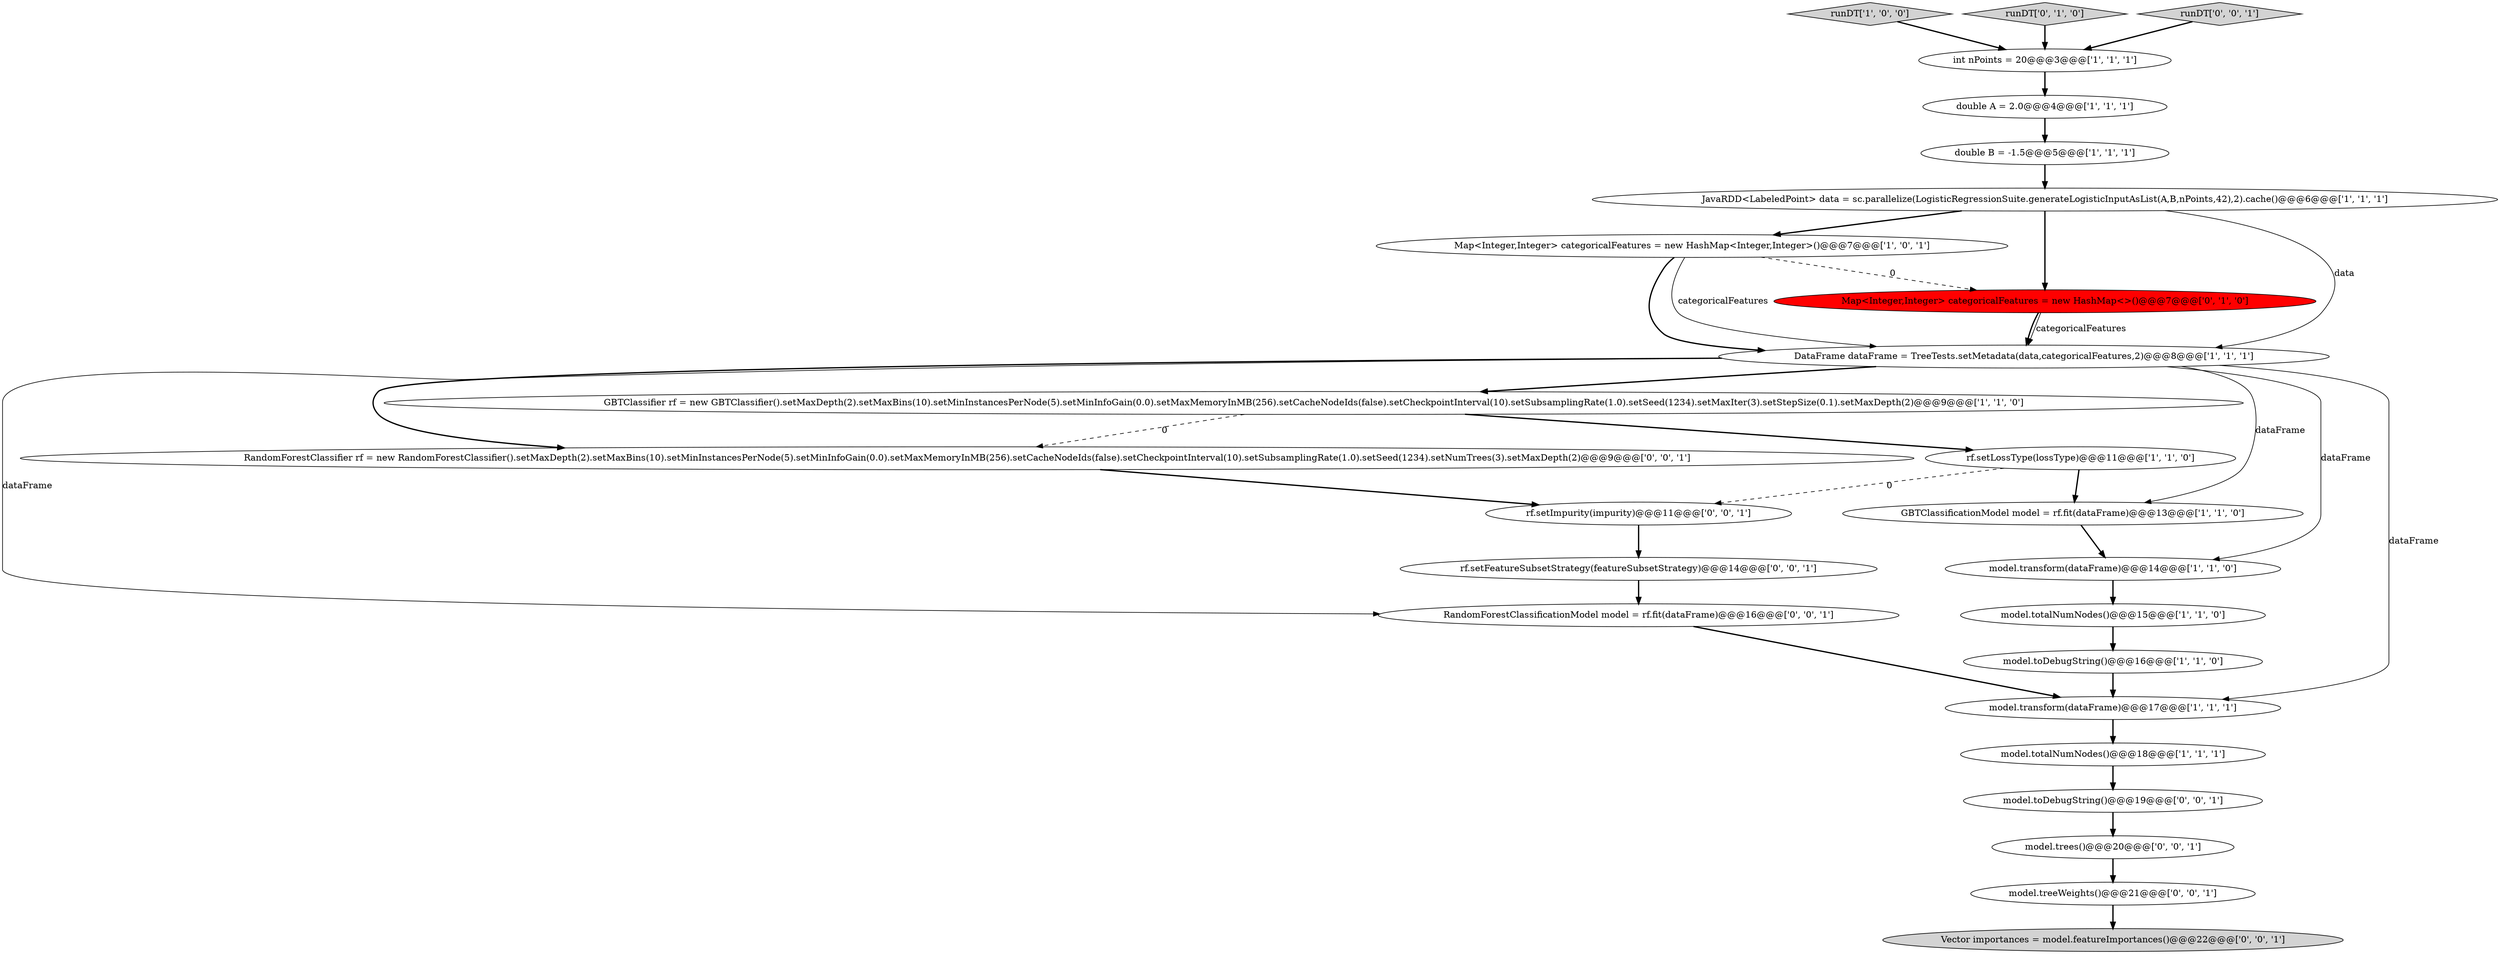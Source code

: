 digraph {
25 [style = filled, label = "model.trees()@@@20@@@['0', '0', '1']", fillcolor = white, shape = ellipse image = "AAA0AAABBB3BBB"];
13 [style = filled, label = "double B = -1.5@@@5@@@['1', '1', '1']", fillcolor = white, shape = ellipse image = "AAA0AAABBB1BBB"];
11 [style = filled, label = "Map<Integer,Integer> categoricalFeatures = new HashMap<Integer,Integer>()@@@7@@@['1', '0', '1']", fillcolor = white, shape = ellipse image = "AAA0AAABBB1BBB"];
5 [style = filled, label = "double A = 2.0@@@4@@@['1', '1', '1']", fillcolor = white, shape = ellipse image = "AAA0AAABBB1BBB"];
19 [style = filled, label = "RandomForestClassifier rf = new RandomForestClassifier().setMaxDepth(2).setMaxBins(10).setMinInstancesPerNode(5).setMinInfoGain(0.0).setMaxMemoryInMB(256).setCacheNodeIds(false).setCheckpointInterval(10).setSubsamplingRate(1.0).setSeed(1234).setNumTrees(3).setMaxDepth(2)@@@9@@@['0', '0', '1']", fillcolor = white, shape = ellipse image = "AAA0AAABBB3BBB"];
22 [style = filled, label = "rf.setImpurity(impurity)@@@11@@@['0', '0', '1']", fillcolor = white, shape = ellipse image = "AAA0AAABBB3BBB"];
23 [style = filled, label = "model.treeWeights()@@@21@@@['0', '0', '1']", fillcolor = white, shape = ellipse image = "AAA0AAABBB3BBB"];
21 [style = filled, label = "RandomForestClassificationModel model = rf.fit(dataFrame)@@@16@@@['0', '0', '1']", fillcolor = white, shape = ellipse image = "AAA0AAABBB3BBB"];
6 [style = filled, label = "JavaRDD<LabeledPoint> data = sc.parallelize(LogisticRegressionSuite.generateLogisticInputAsList(A,B,nPoints,42),2).cache()@@@6@@@['1', '1', '1']", fillcolor = white, shape = ellipse image = "AAA0AAABBB1BBB"];
20 [style = filled, label = "rf.setFeatureSubsetStrategy(featureSubsetStrategy)@@@14@@@['0', '0', '1']", fillcolor = white, shape = ellipse image = "AAA0AAABBB3BBB"];
3 [style = filled, label = "model.totalNumNodes()@@@15@@@['1', '1', '0']", fillcolor = white, shape = ellipse image = "AAA0AAABBB1BBB"];
2 [style = filled, label = "int nPoints = 20@@@3@@@['1', '1', '1']", fillcolor = white, shape = ellipse image = "AAA0AAABBB1BBB"];
1 [style = filled, label = "DataFrame dataFrame = TreeTests.setMetadata(data,categoricalFeatures,2)@@@8@@@['1', '1', '1']", fillcolor = white, shape = ellipse image = "AAA0AAABBB1BBB"];
14 [style = filled, label = "runDT['1', '0', '0']", fillcolor = lightgray, shape = diamond image = "AAA0AAABBB1BBB"];
10 [style = filled, label = "model.totalNumNodes()@@@18@@@['1', '1', '1']", fillcolor = white, shape = ellipse image = "AAA0AAABBB1BBB"];
15 [style = filled, label = "Map<Integer,Integer> categoricalFeatures = new HashMap<>()@@@7@@@['0', '1', '0']", fillcolor = red, shape = ellipse image = "AAA1AAABBB2BBB"];
0 [style = filled, label = "model.transform(dataFrame)@@@14@@@['1', '1', '0']", fillcolor = white, shape = ellipse image = "AAA0AAABBB1BBB"];
4 [style = filled, label = "GBTClassifier rf = new GBTClassifier().setMaxDepth(2).setMaxBins(10).setMinInstancesPerNode(5).setMinInfoGain(0.0).setMaxMemoryInMB(256).setCacheNodeIds(false).setCheckpointInterval(10).setSubsamplingRate(1.0).setSeed(1234).setMaxIter(3).setStepSize(0.1).setMaxDepth(2)@@@9@@@['1', '1', '0']", fillcolor = white, shape = ellipse image = "AAA0AAABBB1BBB"];
16 [style = filled, label = "runDT['0', '1', '0']", fillcolor = lightgray, shape = diamond image = "AAA0AAABBB2BBB"];
7 [style = filled, label = "model.toDebugString()@@@16@@@['1', '1', '0']", fillcolor = white, shape = ellipse image = "AAA0AAABBB1BBB"];
8 [style = filled, label = "model.transform(dataFrame)@@@17@@@['1', '1', '1']", fillcolor = white, shape = ellipse image = "AAA0AAABBB1BBB"];
12 [style = filled, label = "GBTClassificationModel model = rf.fit(dataFrame)@@@13@@@['1', '1', '0']", fillcolor = white, shape = ellipse image = "AAA0AAABBB1BBB"];
17 [style = filled, label = "model.toDebugString()@@@19@@@['0', '0', '1']", fillcolor = white, shape = ellipse image = "AAA0AAABBB3BBB"];
18 [style = filled, label = "runDT['0', '0', '1']", fillcolor = lightgray, shape = diamond image = "AAA0AAABBB3BBB"];
24 [style = filled, label = "Vector importances = model.featureImportances()@@@22@@@['0', '0', '1']", fillcolor = lightgray, shape = ellipse image = "AAA0AAABBB3BBB"];
9 [style = filled, label = "rf.setLossType(lossType)@@@11@@@['1', '1', '0']", fillcolor = white, shape = ellipse image = "AAA0AAABBB1BBB"];
15->1 [style = solid, label="categoricalFeatures"];
0->3 [style = bold, label=""];
4->9 [style = bold, label=""];
17->25 [style = bold, label=""];
8->10 [style = bold, label=""];
1->0 [style = solid, label="dataFrame"];
1->4 [style = bold, label=""];
11->1 [style = bold, label=""];
11->15 [style = dashed, label="0"];
25->23 [style = bold, label=""];
21->8 [style = bold, label=""];
9->22 [style = dashed, label="0"];
10->17 [style = bold, label=""];
16->2 [style = bold, label=""];
18->2 [style = bold, label=""];
7->8 [style = bold, label=""];
12->0 [style = bold, label=""];
6->15 [style = bold, label=""];
20->21 [style = bold, label=""];
6->1 [style = solid, label="data"];
1->21 [style = solid, label="dataFrame"];
23->24 [style = bold, label=""];
22->20 [style = bold, label=""];
3->7 [style = bold, label=""];
1->8 [style = solid, label="dataFrame"];
6->11 [style = bold, label=""];
5->13 [style = bold, label=""];
11->1 [style = solid, label="categoricalFeatures"];
4->19 [style = dashed, label="0"];
14->2 [style = bold, label=""];
9->12 [style = bold, label=""];
13->6 [style = bold, label=""];
1->19 [style = bold, label=""];
1->12 [style = solid, label="dataFrame"];
19->22 [style = bold, label=""];
2->5 [style = bold, label=""];
15->1 [style = bold, label=""];
}
